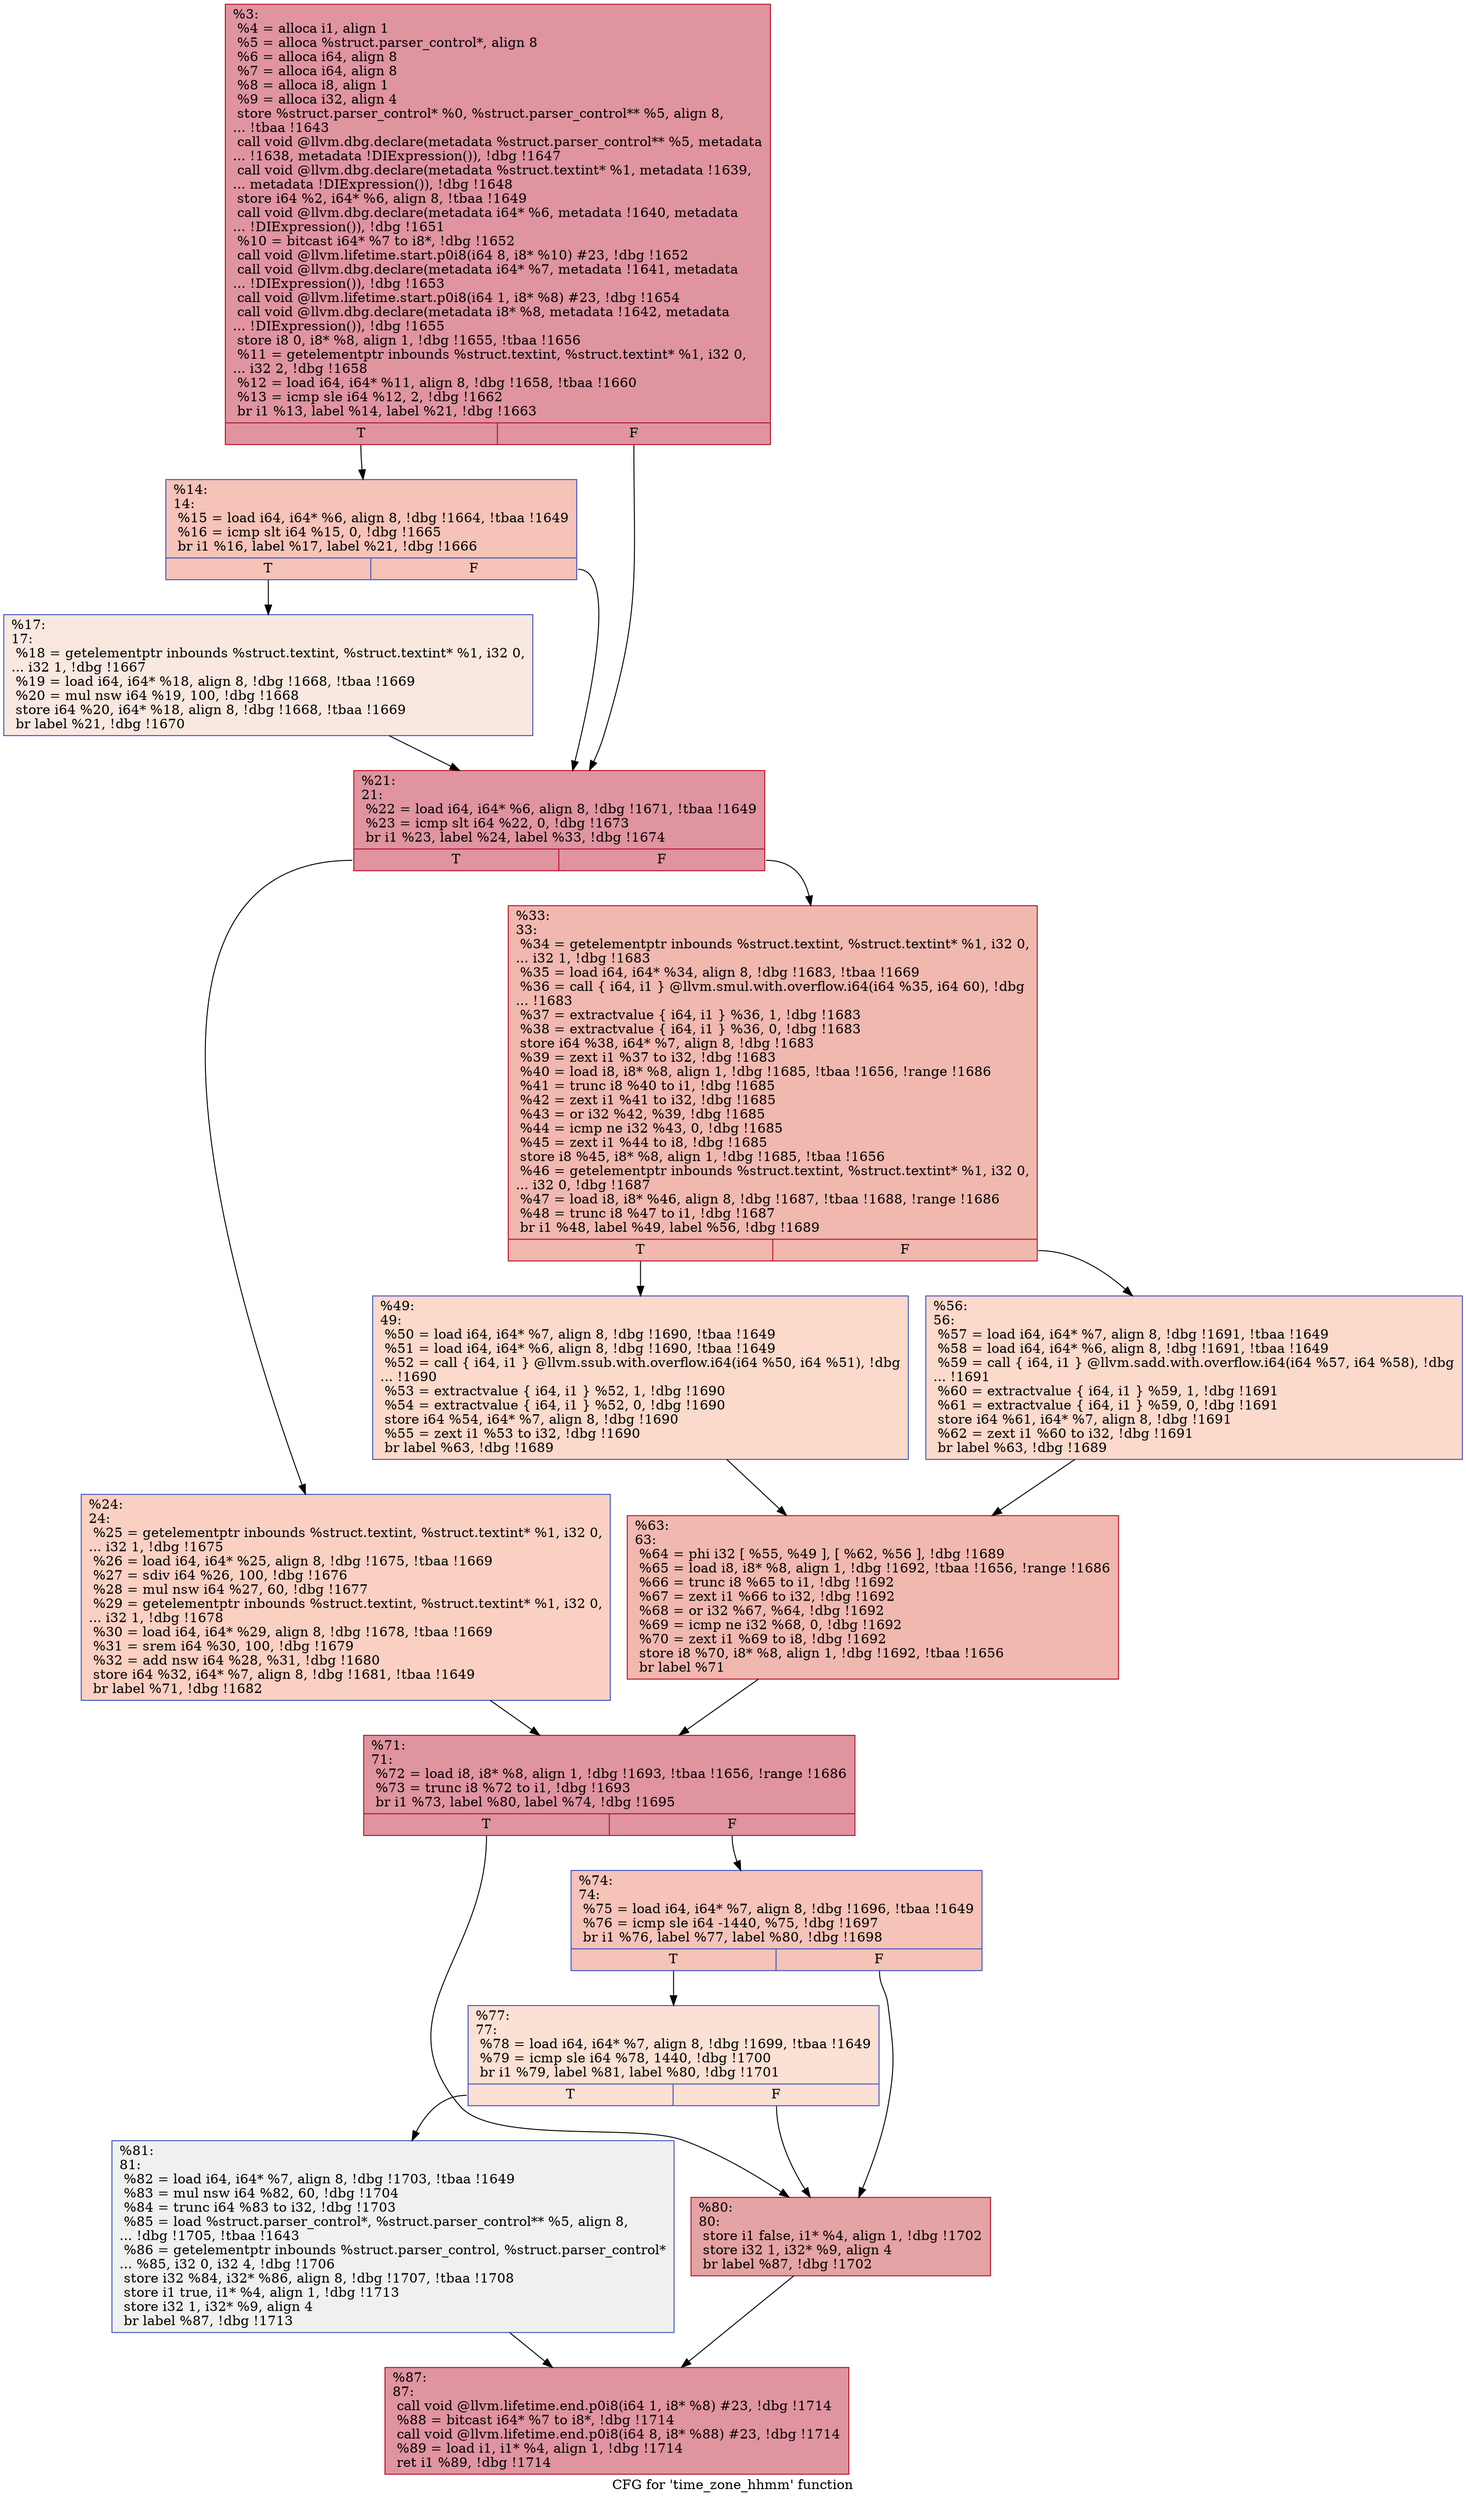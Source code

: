 digraph "CFG for 'time_zone_hhmm' function" {
	label="CFG for 'time_zone_hhmm' function";

	Node0x16c1340 [shape=record,color="#b70d28ff", style=filled, fillcolor="#b70d2870",label="{%3:\l  %4 = alloca i1, align 1\l  %5 = alloca %struct.parser_control*, align 8\l  %6 = alloca i64, align 8\l  %7 = alloca i64, align 8\l  %8 = alloca i8, align 1\l  %9 = alloca i32, align 4\l  store %struct.parser_control* %0, %struct.parser_control** %5, align 8,\l... !tbaa !1643\l  call void @llvm.dbg.declare(metadata %struct.parser_control** %5, metadata\l... !1638, metadata !DIExpression()), !dbg !1647\l  call void @llvm.dbg.declare(metadata %struct.textint* %1, metadata !1639,\l... metadata !DIExpression()), !dbg !1648\l  store i64 %2, i64* %6, align 8, !tbaa !1649\l  call void @llvm.dbg.declare(metadata i64* %6, metadata !1640, metadata\l... !DIExpression()), !dbg !1651\l  %10 = bitcast i64* %7 to i8*, !dbg !1652\l  call void @llvm.lifetime.start.p0i8(i64 8, i8* %10) #23, !dbg !1652\l  call void @llvm.dbg.declare(metadata i64* %7, metadata !1641, metadata\l... !DIExpression()), !dbg !1653\l  call void @llvm.lifetime.start.p0i8(i64 1, i8* %8) #23, !dbg !1654\l  call void @llvm.dbg.declare(metadata i8* %8, metadata !1642, metadata\l... !DIExpression()), !dbg !1655\l  store i8 0, i8* %8, align 1, !dbg !1655, !tbaa !1656\l  %11 = getelementptr inbounds %struct.textint, %struct.textint* %1, i32 0,\l... i32 2, !dbg !1658\l  %12 = load i64, i64* %11, align 8, !dbg !1658, !tbaa !1660\l  %13 = icmp sle i64 %12, 2, !dbg !1662\l  br i1 %13, label %14, label %21, !dbg !1663\l|{<s0>T|<s1>F}}"];
	Node0x16c1340:s0 -> Node0x16c1410;
	Node0x16c1340:s1 -> Node0x16c14b0;
	Node0x16c1410 [shape=record,color="#3d50c3ff", style=filled, fillcolor="#e8765c70",label="{%14:\l14:                                               \l  %15 = load i64, i64* %6, align 8, !dbg !1664, !tbaa !1649\l  %16 = icmp slt i64 %15, 0, !dbg !1665\l  br i1 %16, label %17, label %21, !dbg !1666\l|{<s0>T|<s1>F}}"];
	Node0x16c1410:s0 -> Node0x16c1460;
	Node0x16c1410:s1 -> Node0x16c14b0;
	Node0x16c1460 [shape=record,color="#3d50c3ff", style=filled, fillcolor="#f1ccb870",label="{%17:\l17:                                               \l  %18 = getelementptr inbounds %struct.textint, %struct.textint* %1, i32 0,\l... i32 1, !dbg !1667\l  %19 = load i64, i64* %18, align 8, !dbg !1668, !tbaa !1669\l  %20 = mul nsw i64 %19, 100, !dbg !1668\l  store i64 %20, i64* %18, align 8, !dbg !1668, !tbaa !1669\l  br label %21, !dbg !1670\l}"];
	Node0x16c1460 -> Node0x16c14b0;
	Node0x16c14b0 [shape=record,color="#b70d28ff", style=filled, fillcolor="#b70d2870",label="{%21:\l21:                                               \l  %22 = load i64, i64* %6, align 8, !dbg !1671, !tbaa !1649\l  %23 = icmp slt i64 %22, 0, !dbg !1673\l  br i1 %23, label %24, label %33, !dbg !1674\l|{<s0>T|<s1>F}}"];
	Node0x16c14b0:s0 -> Node0x16c1500;
	Node0x16c14b0:s1 -> Node0x16c1550;
	Node0x16c1500 [shape=record,color="#3d50c3ff", style=filled, fillcolor="#f3947570",label="{%24:\l24:                                               \l  %25 = getelementptr inbounds %struct.textint, %struct.textint* %1, i32 0,\l... i32 1, !dbg !1675\l  %26 = load i64, i64* %25, align 8, !dbg !1675, !tbaa !1669\l  %27 = sdiv i64 %26, 100, !dbg !1676\l  %28 = mul nsw i64 %27, 60, !dbg !1677\l  %29 = getelementptr inbounds %struct.textint, %struct.textint* %1, i32 0,\l... i32 1, !dbg !1678\l  %30 = load i64, i64* %29, align 8, !dbg !1678, !tbaa !1669\l  %31 = srem i64 %30, 100, !dbg !1679\l  %32 = add nsw i64 %28, %31, !dbg !1680\l  store i64 %32, i64* %7, align 8, !dbg !1681, !tbaa !1649\l  br label %71, !dbg !1682\l}"];
	Node0x16c1500 -> Node0x16c1690;
	Node0x16c1550 [shape=record,color="#b70d28ff", style=filled, fillcolor="#dc5d4a70",label="{%33:\l33:                                               \l  %34 = getelementptr inbounds %struct.textint, %struct.textint* %1, i32 0,\l... i32 1, !dbg !1683\l  %35 = load i64, i64* %34, align 8, !dbg !1683, !tbaa !1669\l  %36 = call \{ i64, i1 \} @llvm.smul.with.overflow.i64(i64 %35, i64 60), !dbg\l... !1683\l  %37 = extractvalue \{ i64, i1 \} %36, 1, !dbg !1683\l  %38 = extractvalue \{ i64, i1 \} %36, 0, !dbg !1683\l  store i64 %38, i64* %7, align 8, !dbg !1683\l  %39 = zext i1 %37 to i32, !dbg !1683\l  %40 = load i8, i8* %8, align 1, !dbg !1685, !tbaa !1656, !range !1686\l  %41 = trunc i8 %40 to i1, !dbg !1685\l  %42 = zext i1 %41 to i32, !dbg !1685\l  %43 = or i32 %42, %39, !dbg !1685\l  %44 = icmp ne i32 %43, 0, !dbg !1685\l  %45 = zext i1 %44 to i8, !dbg !1685\l  store i8 %45, i8* %8, align 1, !dbg !1685, !tbaa !1656\l  %46 = getelementptr inbounds %struct.textint, %struct.textint* %1, i32 0,\l... i32 0, !dbg !1687\l  %47 = load i8, i8* %46, align 8, !dbg !1687, !tbaa !1688, !range !1686\l  %48 = trunc i8 %47 to i1, !dbg !1687\l  br i1 %48, label %49, label %56, !dbg !1689\l|{<s0>T|<s1>F}}"];
	Node0x16c1550:s0 -> Node0x16c15a0;
	Node0x16c1550:s1 -> Node0x16c15f0;
	Node0x16c15a0 [shape=record,color="#3d50c3ff", style=filled, fillcolor="#f7a88970",label="{%49:\l49:                                               \l  %50 = load i64, i64* %7, align 8, !dbg !1690, !tbaa !1649\l  %51 = load i64, i64* %6, align 8, !dbg !1690, !tbaa !1649\l  %52 = call \{ i64, i1 \} @llvm.ssub.with.overflow.i64(i64 %50, i64 %51), !dbg\l... !1690\l  %53 = extractvalue \{ i64, i1 \} %52, 1, !dbg !1690\l  %54 = extractvalue \{ i64, i1 \} %52, 0, !dbg !1690\l  store i64 %54, i64* %7, align 8, !dbg !1690\l  %55 = zext i1 %53 to i32, !dbg !1690\l  br label %63, !dbg !1689\l}"];
	Node0x16c15a0 -> Node0x16c1640;
	Node0x16c15f0 [shape=record,color="#3d50c3ff", style=filled, fillcolor="#f7a88970",label="{%56:\l56:                                               \l  %57 = load i64, i64* %7, align 8, !dbg !1691, !tbaa !1649\l  %58 = load i64, i64* %6, align 8, !dbg !1691, !tbaa !1649\l  %59 = call \{ i64, i1 \} @llvm.sadd.with.overflow.i64(i64 %57, i64 %58), !dbg\l... !1691\l  %60 = extractvalue \{ i64, i1 \} %59, 1, !dbg !1691\l  %61 = extractvalue \{ i64, i1 \} %59, 0, !dbg !1691\l  store i64 %61, i64* %7, align 8, !dbg !1691\l  %62 = zext i1 %60 to i32, !dbg !1691\l  br label %63, !dbg !1689\l}"];
	Node0x16c15f0 -> Node0x16c1640;
	Node0x16c1640 [shape=record,color="#b70d28ff", style=filled, fillcolor="#dc5d4a70",label="{%63:\l63:                                               \l  %64 = phi i32 [ %55, %49 ], [ %62, %56 ], !dbg !1689\l  %65 = load i8, i8* %8, align 1, !dbg !1692, !tbaa !1656, !range !1686\l  %66 = trunc i8 %65 to i1, !dbg !1692\l  %67 = zext i1 %66 to i32, !dbg !1692\l  %68 = or i32 %67, %64, !dbg !1692\l  %69 = icmp ne i32 %68, 0, !dbg !1692\l  %70 = zext i1 %69 to i8, !dbg !1692\l  store i8 %70, i8* %8, align 1, !dbg !1692, !tbaa !1656\l  br label %71\l}"];
	Node0x16c1640 -> Node0x16c1690;
	Node0x16c1690 [shape=record,color="#b70d28ff", style=filled, fillcolor="#b70d2870",label="{%71:\l71:                                               \l  %72 = load i8, i8* %8, align 1, !dbg !1693, !tbaa !1656, !range !1686\l  %73 = trunc i8 %72 to i1, !dbg !1693\l  br i1 %73, label %80, label %74, !dbg !1695\l|{<s0>T|<s1>F}}"];
	Node0x16c1690:s0 -> Node0x16c1780;
	Node0x16c1690:s1 -> Node0x16c16e0;
	Node0x16c16e0 [shape=record,color="#3d50c3ff", style=filled, fillcolor="#e8765c70",label="{%74:\l74:                                               \l  %75 = load i64, i64* %7, align 8, !dbg !1696, !tbaa !1649\l  %76 = icmp sle i64 -1440, %75, !dbg !1697\l  br i1 %76, label %77, label %80, !dbg !1698\l|{<s0>T|<s1>F}}"];
	Node0x16c16e0:s0 -> Node0x16c1730;
	Node0x16c16e0:s1 -> Node0x16c1780;
	Node0x16c1730 [shape=record,color="#3d50c3ff", style=filled, fillcolor="#f7b99e70",label="{%77:\l77:                                               \l  %78 = load i64, i64* %7, align 8, !dbg !1699, !tbaa !1649\l  %79 = icmp sle i64 %78, 1440, !dbg !1700\l  br i1 %79, label %81, label %80, !dbg !1701\l|{<s0>T|<s1>F}}"];
	Node0x16c1730:s0 -> Node0x16c17d0;
	Node0x16c1730:s1 -> Node0x16c1780;
	Node0x16c1780 [shape=record,color="#b70d28ff", style=filled, fillcolor="#c32e3170",label="{%80:\l80:                                               \l  store i1 false, i1* %4, align 1, !dbg !1702\l  store i32 1, i32* %9, align 4\l  br label %87, !dbg !1702\l}"];
	Node0x16c1780 -> Node0x16c1820;
	Node0x16c17d0 [shape=record,color="#3d50c3ff", style=filled, fillcolor="#dedcdb70",label="{%81:\l81:                                               \l  %82 = load i64, i64* %7, align 8, !dbg !1703, !tbaa !1649\l  %83 = mul nsw i64 %82, 60, !dbg !1704\l  %84 = trunc i64 %83 to i32, !dbg !1703\l  %85 = load %struct.parser_control*, %struct.parser_control** %5, align 8,\l... !dbg !1705, !tbaa !1643\l  %86 = getelementptr inbounds %struct.parser_control, %struct.parser_control*\l... %85, i32 0, i32 4, !dbg !1706\l  store i32 %84, i32* %86, align 8, !dbg !1707, !tbaa !1708\l  store i1 true, i1* %4, align 1, !dbg !1713\l  store i32 1, i32* %9, align 4\l  br label %87, !dbg !1713\l}"];
	Node0x16c17d0 -> Node0x16c1820;
	Node0x16c1820 [shape=record,color="#b70d28ff", style=filled, fillcolor="#b70d2870",label="{%87:\l87:                                               \l  call void @llvm.lifetime.end.p0i8(i64 1, i8* %8) #23, !dbg !1714\l  %88 = bitcast i64* %7 to i8*, !dbg !1714\l  call void @llvm.lifetime.end.p0i8(i64 8, i8* %88) #23, !dbg !1714\l  %89 = load i1, i1* %4, align 1, !dbg !1714\l  ret i1 %89, !dbg !1714\l}"];
}

